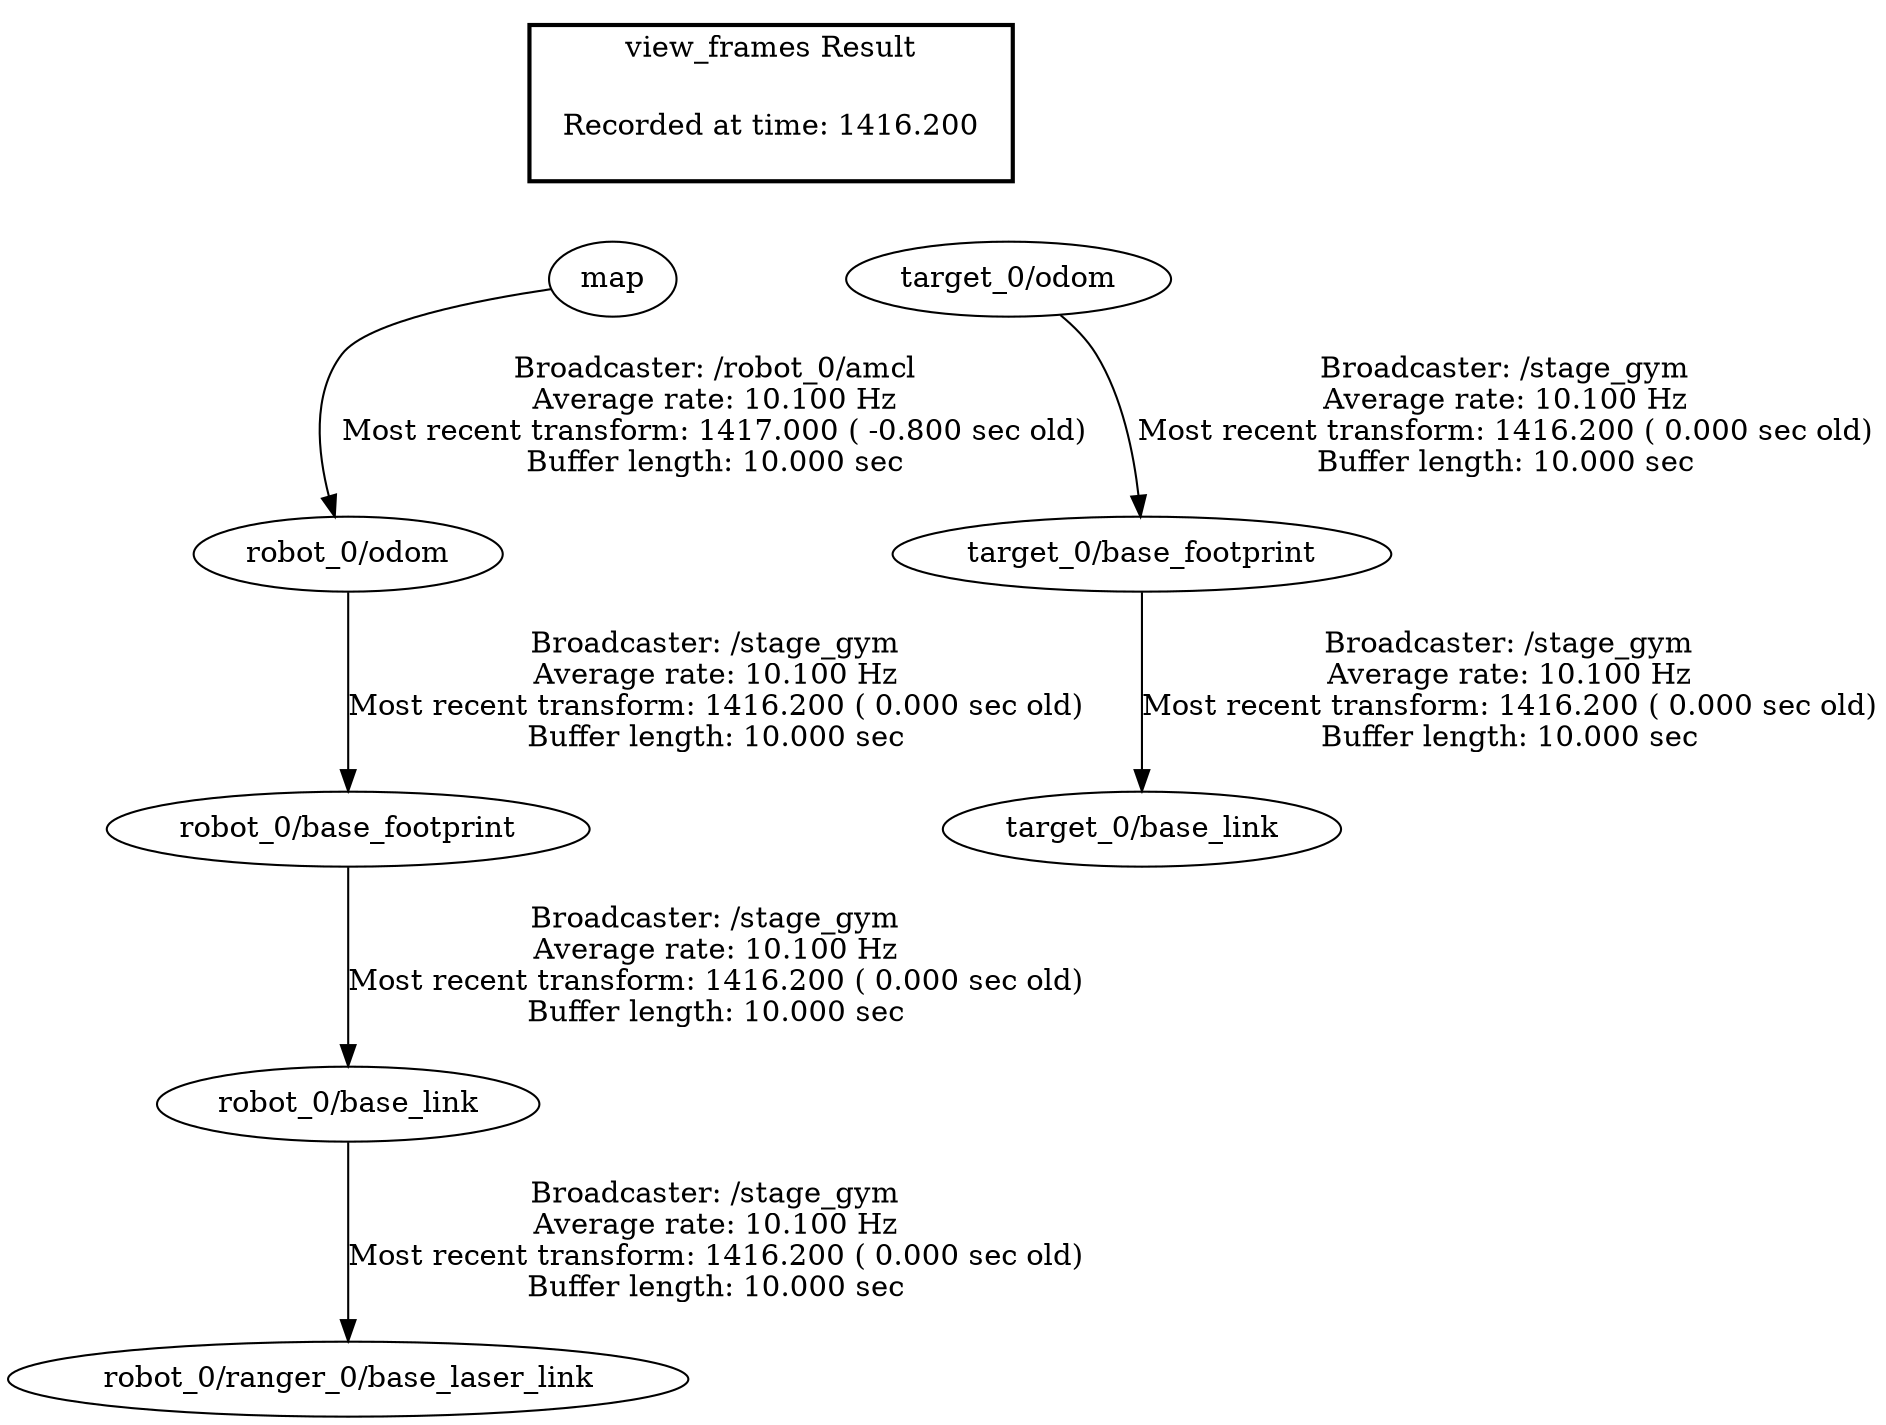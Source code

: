 digraph G {
"robot_0/base_footprint" -> "robot_0/base_link"[label="Broadcaster: /stage_gym\nAverage rate: 10.100 Hz\nMost recent transform: 1416.200 ( 0.000 sec old)\nBuffer length: 10.000 sec\n"];
"robot_0/odom" -> "robot_0/base_footprint"[label="Broadcaster: /stage_gym\nAverage rate: 10.100 Hz\nMost recent transform: 1416.200 ( 0.000 sec old)\nBuffer length: 10.000 sec\n"];
"map" -> "robot_0/odom"[label="Broadcaster: /robot_0/amcl\nAverage rate: 10.100 Hz\nMost recent transform: 1417.000 ( -0.800 sec old)\nBuffer length: 10.000 sec\n"];
"target_0/base_footprint" -> "target_0/base_link"[label="Broadcaster: /stage_gym\nAverage rate: 10.100 Hz\nMost recent transform: 1416.200 ( 0.000 sec old)\nBuffer length: 10.000 sec\n"];
"target_0/odom" -> "target_0/base_footprint"[label="Broadcaster: /stage_gym\nAverage rate: 10.100 Hz\nMost recent transform: 1416.200 ( 0.000 sec old)\nBuffer length: 10.000 sec\n"];
"robot_0/base_link" -> "robot_0/ranger_0/base_laser_link"[label="Broadcaster: /stage_gym\nAverage rate: 10.100 Hz\nMost recent transform: 1416.200 ( 0.000 sec old)\nBuffer length: 10.000 sec\n"];
edge [style=invis];
 subgraph cluster_legend { style=bold; color=black; label ="view_frames Result";
"Recorded at time: 1416.200"[ shape=plaintext ] ;
 }->"target_0/odom";
edge [style=invis];
 subgraph cluster_legend { style=bold; color=black; label ="view_frames Result";
"Recorded at time: 1416.200"[ shape=plaintext ] ;
 }->"map";
}